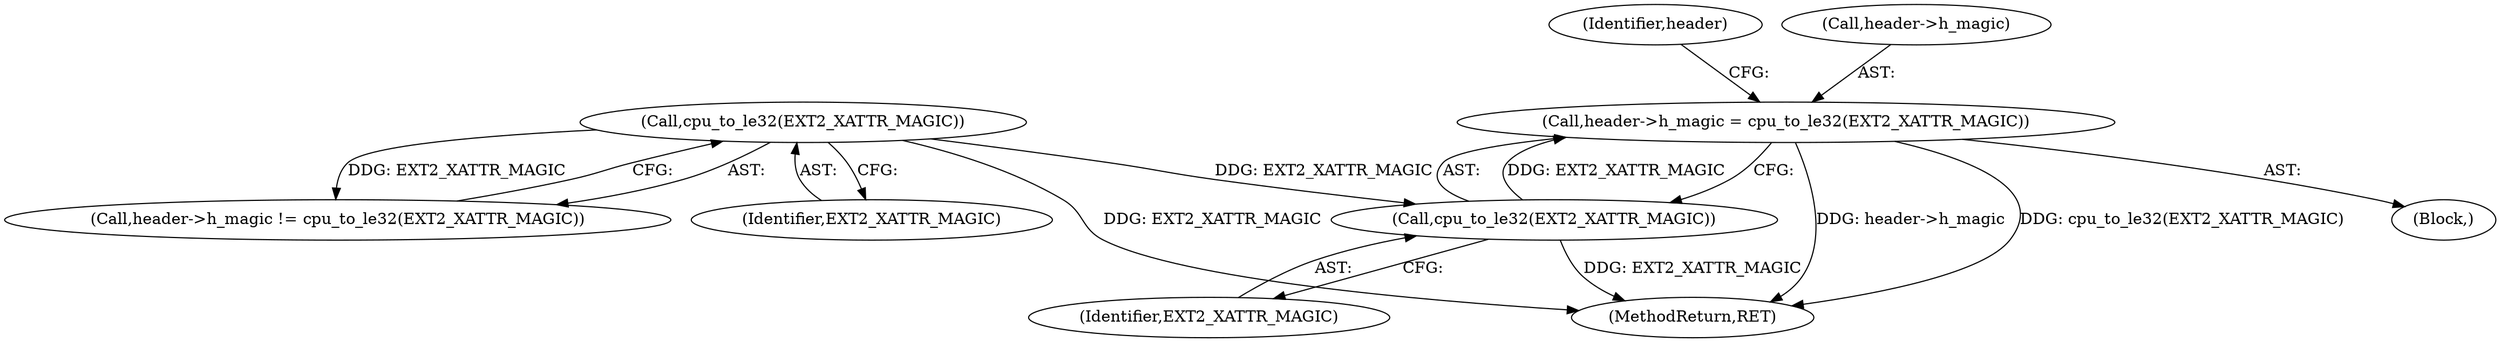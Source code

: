 digraph "0_linux_be0726d33cb8f411945884664924bed3cb8c70ee_10@pointer" {
"1000669" [label="(Call,header->h_magic = cpu_to_le32(EXT2_XATTR_MAGIC))"];
"1000673" [label="(Call,cpu_to_le32(EXT2_XATTR_MAGIC))"];
"1000263" [label="(Call,cpu_to_le32(EXT2_XATTR_MAGIC))"];
"1000259" [label="(Call,header->h_magic != cpu_to_le32(EXT2_XATTR_MAGIC))"];
"1000264" [label="(Identifier,EXT2_XATTR_MAGIC)"];
"1000677" [label="(Identifier,header)"];
"1000674" [label="(Identifier,EXT2_XATTR_MAGIC)"];
"1001019" [label="(MethodReturn,RET)"];
"1000670" [label="(Call,header->h_magic)"];
"1000669" [label="(Call,header->h_magic = cpu_to_le32(EXT2_XATTR_MAGIC))"];
"1000673" [label="(Call,cpu_to_le32(EXT2_XATTR_MAGIC))"];
"1000263" [label="(Call,cpu_to_le32(EXT2_XATTR_MAGIC))"];
"1000643" [label="(Block,)"];
"1000669" -> "1000643"  [label="AST: "];
"1000669" -> "1000673"  [label="CFG: "];
"1000670" -> "1000669"  [label="AST: "];
"1000673" -> "1000669"  [label="AST: "];
"1000677" -> "1000669"  [label="CFG: "];
"1000669" -> "1001019"  [label="DDG: header->h_magic"];
"1000669" -> "1001019"  [label="DDG: cpu_to_le32(EXT2_XATTR_MAGIC)"];
"1000673" -> "1000669"  [label="DDG: EXT2_XATTR_MAGIC"];
"1000673" -> "1000674"  [label="CFG: "];
"1000674" -> "1000673"  [label="AST: "];
"1000673" -> "1001019"  [label="DDG: EXT2_XATTR_MAGIC"];
"1000263" -> "1000673"  [label="DDG: EXT2_XATTR_MAGIC"];
"1000263" -> "1000259"  [label="AST: "];
"1000263" -> "1000264"  [label="CFG: "];
"1000264" -> "1000263"  [label="AST: "];
"1000259" -> "1000263"  [label="CFG: "];
"1000263" -> "1001019"  [label="DDG: EXT2_XATTR_MAGIC"];
"1000263" -> "1000259"  [label="DDG: EXT2_XATTR_MAGIC"];
}

